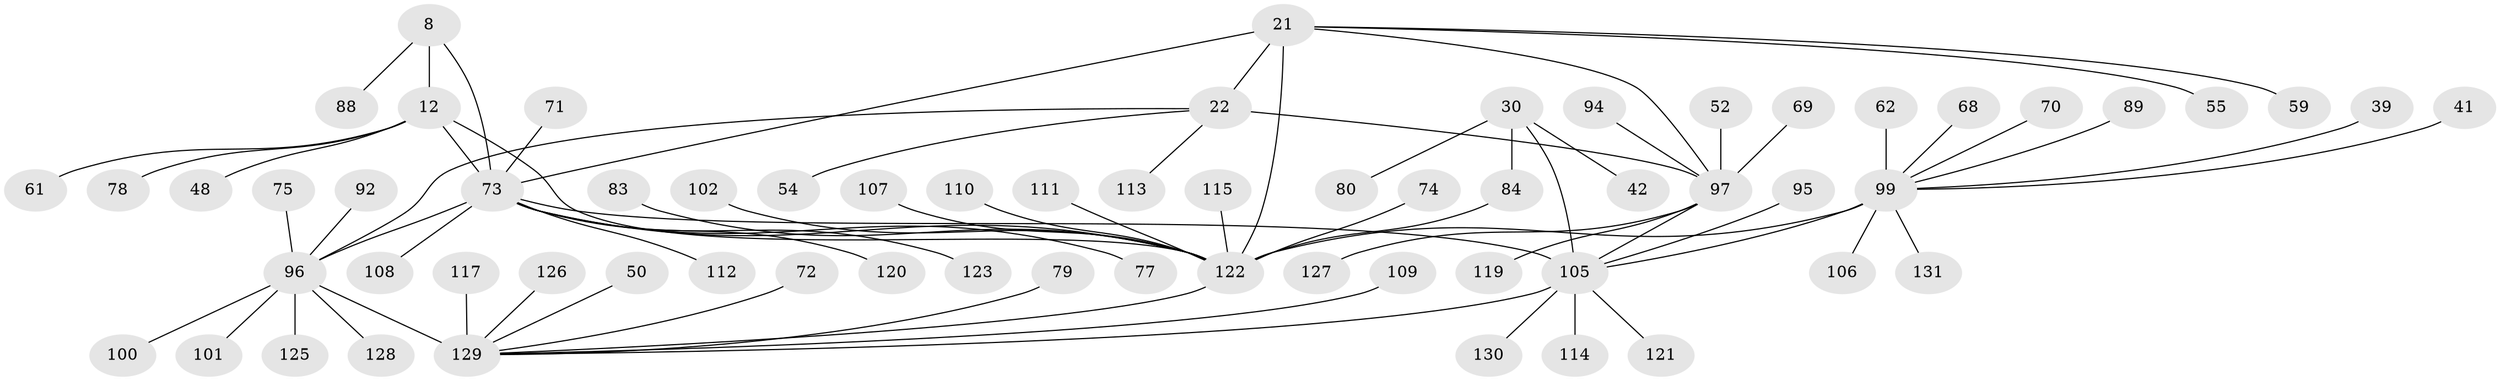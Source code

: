 // original degree distribution, {7: 0.04580152671755725, 14: 0.007633587786259542, 8: 0.061068702290076333, 13: 0.015267175572519083, 5: 0.007633587786259542, 6: 0.022900763358778626, 12: 0.015267175572519083, 9: 0.030534351145038167, 10: 0.015267175572519083, 11: 0.007633587786259542, 1: 0.6106870229007634, 3: 0.030534351145038167, 2: 0.12213740458015267, 4: 0.007633587786259542}
// Generated by graph-tools (version 1.1) at 2025/59/03/04/25 21:59:02]
// undirected, 65 vertices, 74 edges
graph export_dot {
graph [start="1"]
  node [color=gray90,style=filled];
  8 [super="+7"];
  12 [super="+11"];
  21 [super="+20"];
  22 [super="+19"];
  30 [super="+26"];
  39;
  41;
  42;
  48;
  50;
  52;
  54;
  55;
  59;
  61;
  62;
  68;
  69;
  70;
  71;
  72;
  73 [super="+10+40+67"];
  74;
  75;
  77;
  78;
  79;
  80;
  83;
  84 [super="+82"];
  88;
  89;
  92;
  94;
  95;
  96 [super="+14+34+49"];
  97 [super="+33+47"];
  99 [super="+4+5"];
  100 [super="+44"];
  101;
  102 [super="+60"];
  105 [super="+28+45+57+29+58+65+76+85+86+93"];
  106;
  107;
  108 [super="+51"];
  109 [super="+103"];
  110 [super="+91"];
  111;
  112;
  113;
  114 [super="+81"];
  115;
  117 [super="+43+63"];
  119 [super="+116"];
  120;
  121;
  122 [super="+98+36+53+87"];
  123;
  125 [super="+124"];
  126 [super="+46"];
  127;
  128;
  129 [super="+18+31+35+37"];
  130;
  131 [super="+104"];
  8 -- 12 [weight=4];
  8 -- 88;
  8 -- 73 [weight=4];
  12 -- 48;
  12 -- 61;
  12 -- 78;
  12 -- 73 [weight=4];
  12 -- 122 [weight=3];
  21 -- 22 [weight=4];
  21 -- 122 [weight=2];
  21 -- 55;
  21 -- 73 [weight=2];
  21 -- 59;
  21 -- 97 [weight=4];
  22 -- 113;
  22 -- 54;
  22 -- 96;
  22 -- 97 [weight=4];
  30 -- 80;
  30 -- 42;
  30 -- 84;
  30 -- 105 [weight=8];
  39 -- 99;
  41 -- 99;
  50 -- 129;
  52 -- 97;
  62 -- 99;
  68 -- 99;
  69 -- 97;
  70 -- 99;
  71 -- 73;
  72 -- 129;
  73 -- 77;
  73 -- 108;
  73 -- 112;
  73 -- 120;
  73 -- 122 [weight=3];
  73 -- 123;
  73 -- 96;
  73 -- 105;
  74 -- 122;
  75 -- 96;
  79 -- 129;
  83 -- 122;
  84 -- 122;
  89 -- 99;
  92 -- 96;
  94 -- 97;
  95 -- 105;
  96 -- 128;
  96 -- 100;
  96 -- 101;
  96 -- 125;
  96 -- 129 [weight=8];
  97 -- 105;
  97 -- 119;
  97 -- 127;
  99 -- 131;
  99 -- 105;
  99 -- 122 [weight=8];
  99 -- 106;
  102 -- 122;
  105 -- 114;
  105 -- 121;
  105 -- 129;
  105 -- 130;
  107 -- 122;
  109 -- 129;
  110 -- 122;
  111 -- 122;
  115 -- 122;
  117 -- 129;
  122 -- 129;
  126 -- 129;
}
